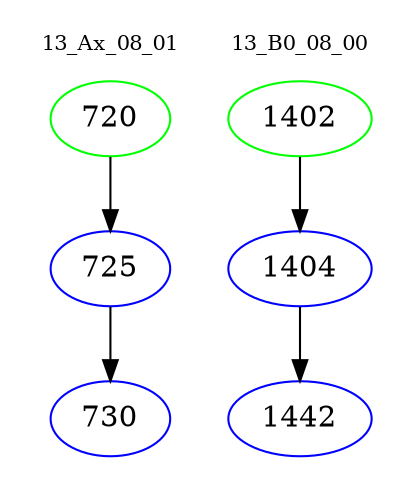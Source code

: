 digraph{
subgraph cluster_0 {
color = white
label = "13_Ax_08_01";
fontsize=10;
T0_720 [label="720", color="green"]
T0_720 -> T0_725 [color="black"]
T0_725 [label="725", color="blue"]
T0_725 -> T0_730 [color="black"]
T0_730 [label="730", color="blue"]
}
subgraph cluster_1 {
color = white
label = "13_B0_08_00";
fontsize=10;
T1_1402 [label="1402", color="green"]
T1_1402 -> T1_1404 [color="black"]
T1_1404 [label="1404", color="blue"]
T1_1404 -> T1_1442 [color="black"]
T1_1442 [label="1442", color="blue"]
}
}

